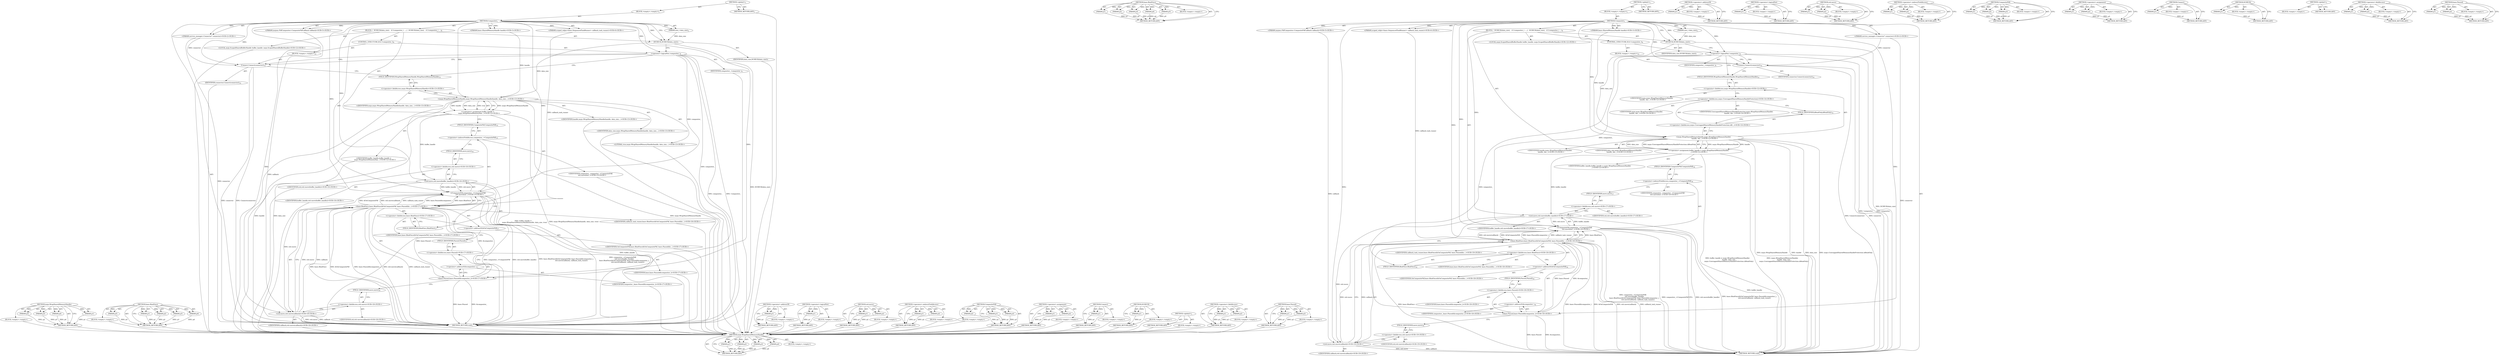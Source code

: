 digraph "base.Passed" {
vulnerable_108 [label=<(METHOD,mojo.WrapSharedMemoryHandle)>];
vulnerable_109 [label=<(PARAM,p1)>];
vulnerable_110 [label=<(PARAM,p2)>];
vulnerable_111 [label=<(PARAM,p3)>];
vulnerable_112 [label=<(PARAM,p4)>];
vulnerable_113 [label=<(BLOCK,&lt;empty&gt;,&lt;empty&gt;)>];
vulnerable_114 [label=<(METHOD_RETURN,ANY)>];
vulnerable_136 [label=<(METHOD,base.BindOnce)>];
vulnerable_137 [label=<(PARAM,p1)>];
vulnerable_138 [label=<(PARAM,p2)>];
vulnerable_139 [label=<(PARAM,p3)>];
vulnerable_140 [label=<(PARAM,p4)>];
vulnerable_141 [label=<(PARAM,p5)>];
vulnerable_142 [label=<(BLOCK,&lt;empty&gt;,&lt;empty&gt;)>];
vulnerable_143 [label=<(METHOD_RETURN,ANY)>];
vulnerable_6 [label=<(METHOD,&lt;global&gt;)<SUB>1</SUB>>];
vulnerable_7 [label=<(BLOCK,&lt;empty&gt;,&lt;empty&gt;)<SUB>1</SUB>>];
vulnerable_8 [label=<(METHOD,Composite)<SUB>1</SUB>>];
vulnerable_9 [label="<(PARAM,service_manager::Connector* connector)<SUB>2</SUB>>"];
vulnerable_10 [label="<(PARAM,base::SharedMemoryHandle handle)<SUB>3</SUB>>"];
vulnerable_11 [label=<(PARAM,size_t data_size)<SUB>4</SUB>>];
vulnerable_12 [label="<(PARAM,mojom::PdfCompositor::CompositePdfCallback callback)<SUB>5</SUB>>"];
vulnerable_13 [label="<(PARAM,scoped_refptr&lt;base::SequencedTaskRunner&gt; callback_task_runner)<SUB>6</SUB>>"];
vulnerable_14 [label=<(BLOCK,{
  DCHECK(data_size);

   if (!compositor_)
  ...,{
  DCHECK(data_size);

   if (!compositor_)
  ...)<SUB>6</SUB>>];
vulnerable_15 [label=<(DCHECK,DCHECK(data_size))<SUB>7</SUB>>];
vulnerable_16 [label=<(IDENTIFIER,data_size,DCHECK(data_size))<SUB>7</SUB>>];
vulnerable_17 [label=<(CONTROL_STRUCTURE,IF,if (!compositor_))<SUB>9</SUB>>];
vulnerable_18 [label=<(&lt;operator&gt;.logicalNot,!compositor_)<SUB>9</SUB>>];
vulnerable_19 [label=<(IDENTIFIER,compositor_,!compositor_)<SUB>9</SUB>>];
vulnerable_20 [label=<(BLOCK,&lt;empty&gt;,&lt;empty&gt;)<SUB>10</SUB>>];
vulnerable_21 [label=<(Connect,Connect(connector))<SUB>10</SUB>>];
vulnerable_22 [label=<(IDENTIFIER,connector,Connect(connector))<SUB>10</SUB>>];
vulnerable_23 [label="<(LOCAL,mojo.ScopedSharedBufferHandle buffer_handle: mojo.ScopedSharedBufferHandle)<SUB>12</SUB>>"];
vulnerable_24 [label="<(&lt;operator&gt;.assignment,buffer_handle =
      mojo::WrapSharedMemoryHan...)<SUB>12</SUB>>"];
vulnerable_25 [label="<(IDENTIFIER,buffer_handle,buffer_handle =
      mojo::WrapSharedMemoryHan...)<SUB>12</SUB>>"];
vulnerable_26 [label="<(mojo.WrapSharedMemoryHandle,mojo::WrapSharedMemoryHandle(handle, data_size,...)<SUB>13</SUB>>"];
vulnerable_27 [label="<(&lt;operator&gt;.fieldAccess,mojo::WrapSharedMemoryHandle)<SUB>13</SUB>>"];
vulnerable_28 [label="<(IDENTIFIER,mojo,mojo::WrapSharedMemoryHandle(handle, data_size,...)<SUB>13</SUB>>"];
vulnerable_29 [label=<(FIELD_IDENTIFIER,WrapSharedMemoryHandle,WrapSharedMemoryHandle)<SUB>13</SUB>>];
vulnerable_30 [label="<(IDENTIFIER,handle,mojo::WrapSharedMemoryHandle(handle, data_size,...)<SUB>13</SUB>>"];
vulnerable_31 [label="<(IDENTIFIER,data_size,mojo::WrapSharedMemoryHandle(handle, data_size,...)<SUB>13</SUB>>"];
vulnerable_32 [label="<(LITERAL,true,mojo::WrapSharedMemoryHandle(handle, data_size,...)<SUB>13</SUB>>"];
vulnerable_33 [label="<(CompositePdf,compositor_-&gt;CompositePdf(
       std::move(buf...)<SUB>15</SUB>>"];
vulnerable_34 [label=<(&lt;operator&gt;.indirectFieldAccess,compositor_-&gt;CompositePdf)<SUB>15</SUB>>];
vulnerable_35 [label="<(IDENTIFIER,compositor_,compositor_-&gt;CompositePdf(
       std::move(buf...)<SUB>15</SUB>>"];
vulnerable_36 [label=<(FIELD_IDENTIFIER,CompositePdf,CompositePdf)<SUB>15</SUB>>];
vulnerable_37 [label="<(std.move,std::move(buffer_handle))<SUB>16</SUB>>"];
vulnerable_38 [label="<(&lt;operator&gt;.fieldAccess,std::move)<SUB>16</SUB>>"];
vulnerable_39 [label="<(IDENTIFIER,std,std::move(buffer_handle))<SUB>16</SUB>>"];
vulnerable_40 [label=<(FIELD_IDENTIFIER,move,move)<SUB>16</SUB>>];
vulnerable_41 [label="<(IDENTIFIER,buffer_handle,std::move(buffer_handle))<SUB>16</SUB>>"];
vulnerable_42 [label="<(base.BindOnce,base::BindOnce(&amp;OnCompositePdf, base::Passed(&amp;c...)<SUB>17</SUB>>"];
vulnerable_43 [label="<(&lt;operator&gt;.fieldAccess,base::BindOnce)<SUB>17</SUB>>"];
vulnerable_44 [label="<(IDENTIFIER,base,base::BindOnce(&amp;OnCompositePdf, base::Passed(&amp;c...)<SUB>17</SUB>>"];
vulnerable_45 [label=<(FIELD_IDENTIFIER,BindOnce,BindOnce)<SUB>17</SUB>>];
vulnerable_46 [label=<(&lt;operator&gt;.addressOf,&amp;OnCompositePdf)<SUB>17</SUB>>];
vulnerable_47 [label="<(IDENTIFIER,OnCompositePdf,base::BindOnce(&amp;OnCompositePdf, base::Passed(&amp;c...)<SUB>17</SUB>>"];
vulnerable_48 [label="<(base.Passed,base::Passed(&amp;compositor_))<SUB>17</SUB>>"];
vulnerable_49 [label="<(&lt;operator&gt;.fieldAccess,base::Passed)<SUB>17</SUB>>"];
vulnerable_50 [label="<(IDENTIFIER,base,base::Passed(&amp;compositor_))<SUB>17</SUB>>"];
vulnerable_51 [label=<(FIELD_IDENTIFIER,Passed,Passed)<SUB>17</SUB>>];
vulnerable_52 [label=<(&lt;operator&gt;.addressOf,&amp;compositor_)<SUB>17</SUB>>];
vulnerable_53 [label="<(IDENTIFIER,compositor_,base::Passed(&amp;compositor_))<SUB>17</SUB>>"];
vulnerable_54 [label="<(std.move,std::move(callback))<SUB>18</SUB>>"];
vulnerable_55 [label="<(&lt;operator&gt;.fieldAccess,std::move)<SUB>18</SUB>>"];
vulnerable_56 [label="<(IDENTIFIER,std,std::move(callback))<SUB>18</SUB>>"];
vulnerable_57 [label=<(FIELD_IDENTIFIER,move,move)<SUB>18</SUB>>];
vulnerable_58 [label="<(IDENTIFIER,callback,std::move(callback))<SUB>18</SUB>>"];
vulnerable_59 [label="<(IDENTIFIER,callback_task_runner,base::BindOnce(&amp;OnCompositePdf, base::Passed(&amp;c...)<SUB>18</SUB>>"];
vulnerable_60 [label=<(METHOD_RETURN,void)<SUB>1</SUB>>];
vulnerable_62 [label=<(METHOD_RETURN,ANY)<SUB>1</SUB>>];
vulnerable_144 [label=<(METHOD,&lt;operator&gt;.addressOf)>];
vulnerable_145 [label=<(PARAM,p1)>];
vulnerable_146 [label=<(BLOCK,&lt;empty&gt;,&lt;empty&gt;)>];
vulnerable_147 [label=<(METHOD_RETURN,ANY)>];
vulnerable_95 [label=<(METHOD,&lt;operator&gt;.logicalNot)>];
vulnerable_96 [label=<(PARAM,p1)>];
vulnerable_97 [label=<(BLOCK,&lt;empty&gt;,&lt;empty&gt;)>];
vulnerable_98 [label=<(METHOD_RETURN,ANY)>];
vulnerable_131 [label=<(METHOD,std.move)>];
vulnerable_132 [label=<(PARAM,p1)>];
vulnerable_133 [label=<(PARAM,p2)>];
vulnerable_134 [label=<(BLOCK,&lt;empty&gt;,&lt;empty&gt;)>];
vulnerable_135 [label=<(METHOD_RETURN,ANY)>];
vulnerable_126 [label=<(METHOD,&lt;operator&gt;.indirectFieldAccess)>];
vulnerable_127 [label=<(PARAM,p1)>];
vulnerable_128 [label=<(PARAM,p2)>];
vulnerable_129 [label=<(BLOCK,&lt;empty&gt;,&lt;empty&gt;)>];
vulnerable_130 [label=<(METHOD_RETURN,ANY)>];
vulnerable_120 [label=<(METHOD,CompositePdf)>];
vulnerable_121 [label=<(PARAM,p1)>];
vulnerable_122 [label=<(PARAM,p2)>];
vulnerable_123 [label=<(PARAM,p3)>];
vulnerable_124 [label=<(BLOCK,&lt;empty&gt;,&lt;empty&gt;)>];
vulnerable_125 [label=<(METHOD_RETURN,ANY)>];
vulnerable_103 [label=<(METHOD,&lt;operator&gt;.assignment)>];
vulnerable_104 [label=<(PARAM,p1)>];
vulnerable_105 [label=<(PARAM,p2)>];
vulnerable_106 [label=<(BLOCK,&lt;empty&gt;,&lt;empty&gt;)>];
vulnerable_107 [label=<(METHOD_RETURN,ANY)>];
vulnerable_99 [label=<(METHOD,Connect)>];
vulnerable_100 [label=<(PARAM,p1)>];
vulnerable_101 [label=<(BLOCK,&lt;empty&gt;,&lt;empty&gt;)>];
vulnerable_102 [label=<(METHOD_RETURN,ANY)>];
vulnerable_91 [label=<(METHOD,DCHECK)>];
vulnerable_92 [label=<(PARAM,p1)>];
vulnerable_93 [label=<(BLOCK,&lt;empty&gt;,&lt;empty&gt;)>];
vulnerable_94 [label=<(METHOD_RETURN,ANY)>];
vulnerable_85 [label=<(METHOD,&lt;global&gt;)<SUB>1</SUB>>];
vulnerable_86 [label=<(BLOCK,&lt;empty&gt;,&lt;empty&gt;)>];
vulnerable_87 [label=<(METHOD_RETURN,ANY)>];
vulnerable_115 [label=<(METHOD,&lt;operator&gt;.fieldAccess)>];
vulnerable_116 [label=<(PARAM,p1)>];
vulnerable_117 [label=<(PARAM,p2)>];
vulnerable_118 [label=<(BLOCK,&lt;empty&gt;,&lt;empty&gt;)>];
vulnerable_119 [label=<(METHOD_RETURN,ANY)>];
vulnerable_148 [label=<(METHOD,base.Passed)>];
vulnerable_149 [label=<(PARAM,p1)>];
vulnerable_150 [label=<(PARAM,p2)>];
vulnerable_151 [label=<(BLOCK,&lt;empty&gt;,&lt;empty&gt;)>];
vulnerable_152 [label=<(METHOD_RETURN,ANY)>];
fixed_112 [label=<(METHOD,mojo.WrapSharedMemoryHandle)>];
fixed_113 [label=<(PARAM,p1)>];
fixed_114 [label=<(PARAM,p2)>];
fixed_115 [label=<(PARAM,p3)>];
fixed_116 [label=<(PARAM,p4)>];
fixed_117 [label=<(BLOCK,&lt;empty&gt;,&lt;empty&gt;)>];
fixed_118 [label=<(METHOD_RETURN,ANY)>];
fixed_140 [label=<(METHOD,base.BindOnce)>];
fixed_141 [label=<(PARAM,p1)>];
fixed_142 [label=<(PARAM,p2)>];
fixed_143 [label=<(PARAM,p3)>];
fixed_144 [label=<(PARAM,p4)>];
fixed_145 [label=<(PARAM,p5)>];
fixed_146 [label=<(BLOCK,&lt;empty&gt;,&lt;empty&gt;)>];
fixed_147 [label=<(METHOD_RETURN,ANY)>];
fixed_6 [label=<(METHOD,&lt;global&gt;)<SUB>1</SUB>>];
fixed_7 [label=<(BLOCK,&lt;empty&gt;,&lt;empty&gt;)<SUB>1</SUB>>];
fixed_8 [label=<(METHOD,Composite)<SUB>1</SUB>>];
fixed_9 [label="<(PARAM,service_manager::Connector* connector)<SUB>2</SUB>>"];
fixed_10 [label="<(PARAM,base::SharedMemoryHandle handle)<SUB>3</SUB>>"];
fixed_11 [label=<(PARAM,size_t data_size)<SUB>4</SUB>>];
fixed_12 [label="<(PARAM,mojom::PdfCompositor::CompositePdfCallback callback)<SUB>5</SUB>>"];
fixed_13 [label="<(PARAM,scoped_refptr&lt;base::SequencedTaskRunner&gt; callback_task_runner)<SUB>6</SUB>>"];
fixed_14 [label=<(BLOCK,{
  DCHECK(data_size);

   if (!compositor_)
  ...,{
  DCHECK(data_size);

   if (!compositor_)
  ...)<SUB>6</SUB>>];
fixed_15 [label=<(DCHECK,DCHECK(data_size))<SUB>7</SUB>>];
fixed_16 [label=<(IDENTIFIER,data_size,DCHECK(data_size))<SUB>7</SUB>>];
fixed_17 [label=<(CONTROL_STRUCTURE,IF,if (!compositor_))<SUB>9</SUB>>];
fixed_18 [label=<(&lt;operator&gt;.logicalNot,!compositor_)<SUB>9</SUB>>];
fixed_19 [label=<(IDENTIFIER,compositor_,!compositor_)<SUB>9</SUB>>];
fixed_20 [label=<(BLOCK,&lt;empty&gt;,&lt;empty&gt;)<SUB>10</SUB>>];
fixed_21 [label=<(Connect,Connect(connector))<SUB>10</SUB>>];
fixed_22 [label=<(IDENTIFIER,connector,Connect(connector))<SUB>10</SUB>>];
fixed_23 [label="<(LOCAL,mojo.ScopedSharedBufferHandle buffer_handle: mojo.ScopedSharedBufferHandle)<SUB>12</SUB>>"];
fixed_24 [label="<(&lt;operator&gt;.assignment,buffer_handle = mojo::WrapSharedMemoryHandle(
 ...)<SUB>12</SUB>>"];
fixed_25 [label="<(IDENTIFIER,buffer_handle,buffer_handle = mojo::WrapSharedMemoryHandle(
 ...)<SUB>12</SUB>>"];
fixed_26 [label="<(mojo.WrapSharedMemoryHandle,mojo::WrapSharedMemoryHandle(
      handle, dat...)<SUB>12</SUB>>"];
fixed_27 [label="<(&lt;operator&gt;.fieldAccess,mojo::WrapSharedMemoryHandle)<SUB>12</SUB>>"];
fixed_28 [label="<(IDENTIFIER,mojo,mojo::WrapSharedMemoryHandle(
      handle, dat...)<SUB>12</SUB>>"];
fixed_29 [label=<(FIELD_IDENTIFIER,WrapSharedMemoryHandle,WrapSharedMemoryHandle)<SUB>12</SUB>>];
fixed_30 [label="<(IDENTIFIER,handle,mojo::WrapSharedMemoryHandle(
      handle, dat...)<SUB>13</SUB>>"];
fixed_31 [label="<(IDENTIFIER,data_size,mojo::WrapSharedMemoryHandle(
      handle, dat...)<SUB>13</SUB>>"];
fixed_32 [label="<(&lt;operator&gt;.fieldAccess,mojo::UnwrappedSharedMemoryHandleProtection::kR...)<SUB>14</SUB>>"];
fixed_33 [label="<(&lt;operator&gt;.fieldAccess,mojo::UnwrappedSharedMemoryHandleProtection)<SUB>14</SUB>>"];
fixed_34 [label="<(IDENTIFIER,mojo,mojo::WrapSharedMemoryHandle(
      handle, dat...)<SUB>14</SUB>>"];
fixed_35 [label="<(IDENTIFIER,UnwrappedSharedMemoryHandleProtection,mojo::WrapSharedMemoryHandle(
      handle, dat...)<SUB>14</SUB>>"];
fixed_36 [label=<(FIELD_IDENTIFIER,kReadOnly,kReadOnly)<SUB>14</SUB>>];
fixed_37 [label="<(CompositePdf,compositor_-&gt;CompositePdf(
       std::move(buf...)<SUB>16</SUB>>"];
fixed_38 [label=<(&lt;operator&gt;.indirectFieldAccess,compositor_-&gt;CompositePdf)<SUB>16</SUB>>];
fixed_39 [label="<(IDENTIFIER,compositor_,compositor_-&gt;CompositePdf(
       std::move(buf...)<SUB>16</SUB>>"];
fixed_40 [label=<(FIELD_IDENTIFIER,CompositePdf,CompositePdf)<SUB>16</SUB>>];
fixed_41 [label="<(std.move,std::move(buffer_handle))<SUB>17</SUB>>"];
fixed_42 [label="<(&lt;operator&gt;.fieldAccess,std::move)<SUB>17</SUB>>"];
fixed_43 [label="<(IDENTIFIER,std,std::move(buffer_handle))<SUB>17</SUB>>"];
fixed_44 [label=<(FIELD_IDENTIFIER,move,move)<SUB>17</SUB>>];
fixed_45 [label="<(IDENTIFIER,buffer_handle,std::move(buffer_handle))<SUB>17</SUB>>"];
fixed_46 [label="<(base.BindOnce,base::BindOnce(&amp;OnCompositePdf, base::Passed(&amp;c...)<SUB>18</SUB>>"];
fixed_47 [label="<(&lt;operator&gt;.fieldAccess,base::BindOnce)<SUB>18</SUB>>"];
fixed_48 [label="<(IDENTIFIER,base,base::BindOnce(&amp;OnCompositePdf, base::Passed(&amp;c...)<SUB>18</SUB>>"];
fixed_49 [label=<(FIELD_IDENTIFIER,BindOnce,BindOnce)<SUB>18</SUB>>];
fixed_50 [label=<(&lt;operator&gt;.addressOf,&amp;OnCompositePdf)<SUB>18</SUB>>];
fixed_51 [label="<(IDENTIFIER,OnCompositePdf,base::BindOnce(&amp;OnCompositePdf, base::Passed(&amp;c...)<SUB>18</SUB>>"];
fixed_52 [label="<(base.Passed,base::Passed(&amp;compositor_))<SUB>18</SUB>>"];
fixed_53 [label="<(&lt;operator&gt;.fieldAccess,base::Passed)<SUB>18</SUB>>"];
fixed_54 [label="<(IDENTIFIER,base,base::Passed(&amp;compositor_))<SUB>18</SUB>>"];
fixed_55 [label=<(FIELD_IDENTIFIER,Passed,Passed)<SUB>18</SUB>>];
fixed_56 [label=<(&lt;operator&gt;.addressOf,&amp;compositor_)<SUB>18</SUB>>];
fixed_57 [label="<(IDENTIFIER,compositor_,base::Passed(&amp;compositor_))<SUB>18</SUB>>"];
fixed_58 [label="<(std.move,std::move(callback))<SUB>19</SUB>>"];
fixed_59 [label="<(&lt;operator&gt;.fieldAccess,std::move)<SUB>19</SUB>>"];
fixed_60 [label="<(IDENTIFIER,std,std::move(callback))<SUB>19</SUB>>"];
fixed_61 [label=<(FIELD_IDENTIFIER,move,move)<SUB>19</SUB>>];
fixed_62 [label="<(IDENTIFIER,callback,std::move(callback))<SUB>19</SUB>>"];
fixed_63 [label="<(IDENTIFIER,callback_task_runner,base::BindOnce(&amp;OnCompositePdf, base::Passed(&amp;c...)<SUB>19</SUB>>"];
fixed_64 [label=<(METHOD_RETURN,void)<SUB>1</SUB>>];
fixed_66 [label=<(METHOD_RETURN,ANY)<SUB>1</SUB>>];
fixed_148 [label=<(METHOD,&lt;operator&gt;.addressOf)>];
fixed_149 [label=<(PARAM,p1)>];
fixed_150 [label=<(BLOCK,&lt;empty&gt;,&lt;empty&gt;)>];
fixed_151 [label=<(METHOD_RETURN,ANY)>];
fixed_99 [label=<(METHOD,&lt;operator&gt;.logicalNot)>];
fixed_100 [label=<(PARAM,p1)>];
fixed_101 [label=<(BLOCK,&lt;empty&gt;,&lt;empty&gt;)>];
fixed_102 [label=<(METHOD_RETURN,ANY)>];
fixed_135 [label=<(METHOD,std.move)>];
fixed_136 [label=<(PARAM,p1)>];
fixed_137 [label=<(PARAM,p2)>];
fixed_138 [label=<(BLOCK,&lt;empty&gt;,&lt;empty&gt;)>];
fixed_139 [label=<(METHOD_RETURN,ANY)>];
fixed_130 [label=<(METHOD,&lt;operator&gt;.indirectFieldAccess)>];
fixed_131 [label=<(PARAM,p1)>];
fixed_132 [label=<(PARAM,p2)>];
fixed_133 [label=<(BLOCK,&lt;empty&gt;,&lt;empty&gt;)>];
fixed_134 [label=<(METHOD_RETURN,ANY)>];
fixed_124 [label=<(METHOD,CompositePdf)>];
fixed_125 [label=<(PARAM,p1)>];
fixed_126 [label=<(PARAM,p2)>];
fixed_127 [label=<(PARAM,p3)>];
fixed_128 [label=<(BLOCK,&lt;empty&gt;,&lt;empty&gt;)>];
fixed_129 [label=<(METHOD_RETURN,ANY)>];
fixed_107 [label=<(METHOD,&lt;operator&gt;.assignment)>];
fixed_108 [label=<(PARAM,p1)>];
fixed_109 [label=<(PARAM,p2)>];
fixed_110 [label=<(BLOCK,&lt;empty&gt;,&lt;empty&gt;)>];
fixed_111 [label=<(METHOD_RETURN,ANY)>];
fixed_103 [label=<(METHOD,Connect)>];
fixed_104 [label=<(PARAM,p1)>];
fixed_105 [label=<(BLOCK,&lt;empty&gt;,&lt;empty&gt;)>];
fixed_106 [label=<(METHOD_RETURN,ANY)>];
fixed_95 [label=<(METHOD,DCHECK)>];
fixed_96 [label=<(PARAM,p1)>];
fixed_97 [label=<(BLOCK,&lt;empty&gt;,&lt;empty&gt;)>];
fixed_98 [label=<(METHOD_RETURN,ANY)>];
fixed_89 [label=<(METHOD,&lt;global&gt;)<SUB>1</SUB>>];
fixed_90 [label=<(BLOCK,&lt;empty&gt;,&lt;empty&gt;)>];
fixed_91 [label=<(METHOD_RETURN,ANY)>];
fixed_119 [label=<(METHOD,&lt;operator&gt;.fieldAccess)>];
fixed_120 [label=<(PARAM,p1)>];
fixed_121 [label=<(PARAM,p2)>];
fixed_122 [label=<(BLOCK,&lt;empty&gt;,&lt;empty&gt;)>];
fixed_123 [label=<(METHOD_RETURN,ANY)>];
fixed_152 [label=<(METHOD,base.Passed)>];
fixed_153 [label=<(PARAM,p1)>];
fixed_154 [label=<(PARAM,p2)>];
fixed_155 [label=<(BLOCK,&lt;empty&gt;,&lt;empty&gt;)>];
fixed_156 [label=<(METHOD_RETURN,ANY)>];
vulnerable_108 -> vulnerable_109  [key=0, label="AST: "];
vulnerable_108 -> vulnerable_109  [key=1, label="DDG: "];
vulnerable_108 -> vulnerable_113  [key=0, label="AST: "];
vulnerable_108 -> vulnerable_110  [key=0, label="AST: "];
vulnerable_108 -> vulnerable_110  [key=1, label="DDG: "];
vulnerable_108 -> vulnerable_114  [key=0, label="AST: "];
vulnerable_108 -> vulnerable_114  [key=1, label="CFG: "];
vulnerable_108 -> vulnerable_111  [key=0, label="AST: "];
vulnerable_108 -> vulnerable_111  [key=1, label="DDG: "];
vulnerable_108 -> vulnerable_112  [key=0, label="AST: "];
vulnerable_108 -> vulnerable_112  [key=1, label="DDG: "];
vulnerable_109 -> vulnerable_114  [key=0, label="DDG: p1"];
vulnerable_110 -> vulnerable_114  [key=0, label="DDG: p2"];
vulnerable_111 -> vulnerable_114  [key=0, label="DDG: p3"];
vulnerable_112 -> vulnerable_114  [key=0, label="DDG: p4"];
vulnerable_113 -> fixed_112  [key=0];
vulnerable_114 -> fixed_112  [key=0];
vulnerable_136 -> vulnerable_137  [key=0, label="AST: "];
vulnerable_136 -> vulnerable_137  [key=1, label="DDG: "];
vulnerable_136 -> vulnerable_142  [key=0, label="AST: "];
vulnerable_136 -> vulnerable_138  [key=0, label="AST: "];
vulnerable_136 -> vulnerable_138  [key=1, label="DDG: "];
vulnerable_136 -> vulnerable_143  [key=0, label="AST: "];
vulnerable_136 -> vulnerable_143  [key=1, label="CFG: "];
vulnerable_136 -> vulnerable_139  [key=0, label="AST: "];
vulnerable_136 -> vulnerable_139  [key=1, label="DDG: "];
vulnerable_136 -> vulnerable_140  [key=0, label="AST: "];
vulnerable_136 -> vulnerable_140  [key=1, label="DDG: "];
vulnerable_136 -> vulnerable_141  [key=0, label="AST: "];
vulnerable_136 -> vulnerable_141  [key=1, label="DDG: "];
vulnerable_137 -> vulnerable_143  [key=0, label="DDG: p1"];
vulnerable_138 -> vulnerable_143  [key=0, label="DDG: p2"];
vulnerable_139 -> vulnerable_143  [key=0, label="DDG: p3"];
vulnerable_140 -> vulnerable_143  [key=0, label="DDG: p4"];
vulnerable_141 -> vulnerable_143  [key=0, label="DDG: p5"];
vulnerable_142 -> fixed_112  [key=0];
vulnerable_143 -> fixed_112  [key=0];
vulnerable_6 -> vulnerable_7  [key=0, label="AST: "];
vulnerable_6 -> vulnerable_62  [key=0, label="AST: "];
vulnerable_6 -> vulnerable_62  [key=1, label="CFG: "];
vulnerable_7 -> vulnerable_8  [key=0, label="AST: "];
vulnerable_8 -> vulnerable_9  [key=0, label="AST: "];
vulnerable_8 -> vulnerable_9  [key=1, label="DDG: "];
vulnerable_8 -> vulnerable_10  [key=0, label="AST: "];
vulnerable_8 -> vulnerable_10  [key=1, label="DDG: "];
vulnerable_8 -> vulnerable_11  [key=0, label="AST: "];
vulnerable_8 -> vulnerable_11  [key=1, label="DDG: "];
vulnerable_8 -> vulnerable_12  [key=0, label="AST: "];
vulnerable_8 -> vulnerable_12  [key=1, label="DDG: "];
vulnerable_8 -> vulnerable_13  [key=0, label="AST: "];
vulnerable_8 -> vulnerable_13  [key=1, label="DDG: "];
vulnerable_8 -> vulnerable_14  [key=0, label="AST: "];
vulnerable_8 -> vulnerable_60  [key=0, label="AST: "];
vulnerable_8 -> vulnerable_15  [key=0, label="CFG: "];
vulnerable_8 -> vulnerable_15  [key=1, label="DDG: "];
vulnerable_8 -> vulnerable_33  [key=0, label="DDG: "];
vulnerable_8 -> vulnerable_18  [key=0, label="DDG: "];
vulnerable_8 -> vulnerable_26  [key=0, label="DDG: "];
vulnerable_8 -> vulnerable_37  [key=0, label="DDG: "];
vulnerable_8 -> vulnerable_42  [key=0, label="DDG: "];
vulnerable_8 -> vulnerable_21  [key=0, label="DDG: "];
vulnerable_8 -> vulnerable_48  [key=0, label="DDG: "];
vulnerable_8 -> vulnerable_54  [key=0, label="DDG: "];
vulnerable_9 -> vulnerable_60  [key=0, label="DDG: connector"];
vulnerable_9 -> vulnerable_21  [key=0, label="DDG: connector"];
vulnerable_10 -> vulnerable_26  [key=0, label="DDG: handle"];
vulnerable_11 -> vulnerable_15  [key=0, label="DDG: data_size"];
vulnerable_12 -> vulnerable_54  [key=0, label="DDG: callback"];
vulnerable_13 -> vulnerable_42  [key=0, label="DDG: callback_task_runner"];
vulnerable_14 -> vulnerable_15  [key=0, label="AST: "];
vulnerable_14 -> vulnerable_17  [key=0, label="AST: "];
vulnerable_14 -> vulnerable_23  [key=0, label="AST: "];
vulnerable_14 -> vulnerable_24  [key=0, label="AST: "];
vulnerable_14 -> vulnerable_33  [key=0, label="AST: "];
vulnerable_15 -> vulnerable_16  [key=0, label="AST: "];
vulnerable_15 -> vulnerable_18  [key=0, label="CFG: "];
vulnerable_15 -> vulnerable_60  [key=0, label="DDG: DCHECK(data_size)"];
vulnerable_15 -> vulnerable_26  [key=0, label="DDG: data_size"];
vulnerable_16 -> fixed_112  [key=0];
vulnerable_17 -> vulnerable_18  [key=0, label="AST: "];
vulnerable_17 -> vulnerable_20  [key=0, label="AST: "];
vulnerable_18 -> vulnerable_19  [key=0, label="AST: "];
vulnerable_18 -> vulnerable_21  [key=0, label="CFG: "];
vulnerable_18 -> vulnerable_21  [key=1, label="CDG: "];
vulnerable_18 -> vulnerable_29  [key=0, label="CFG: "];
vulnerable_18 -> vulnerable_60  [key=0, label="DDG: compositor_"];
vulnerable_18 -> vulnerable_60  [key=1, label="DDG: !compositor_"];
vulnerable_18 -> vulnerable_33  [key=0, label="DDG: compositor_"];
vulnerable_18 -> vulnerable_48  [key=0, label="DDG: compositor_"];
vulnerable_19 -> fixed_112  [key=0];
vulnerable_20 -> vulnerable_21  [key=0, label="AST: "];
vulnerable_21 -> vulnerable_22  [key=0, label="AST: "];
vulnerable_21 -> vulnerable_29  [key=0, label="CFG: "];
vulnerable_21 -> vulnerable_60  [key=0, label="DDG: connector"];
vulnerable_21 -> vulnerable_60  [key=1, label="DDG: Connect(connector)"];
vulnerable_22 -> fixed_112  [key=0];
vulnerable_23 -> fixed_112  [key=0];
vulnerable_24 -> vulnerable_25  [key=0, label="AST: "];
vulnerable_24 -> vulnerable_26  [key=0, label="AST: "];
vulnerable_24 -> vulnerable_36  [key=0, label="CFG: "];
vulnerable_24 -> vulnerable_60  [key=0, label="DDG: mojo::WrapSharedMemoryHandle(handle, data_size, true)"];
vulnerable_24 -> vulnerable_60  [key=1, label="DDG: buffer_handle =
      mojo::WrapSharedMemoryHandle(handle, data_size, true)"];
vulnerable_24 -> vulnerable_37  [key=0, label="DDG: buffer_handle"];
vulnerable_25 -> fixed_112  [key=0];
vulnerable_26 -> vulnerable_27  [key=0, label="AST: "];
vulnerable_26 -> vulnerable_30  [key=0, label="AST: "];
vulnerable_26 -> vulnerable_31  [key=0, label="AST: "];
vulnerable_26 -> vulnerable_32  [key=0, label="AST: "];
vulnerable_26 -> vulnerable_24  [key=0, label="CFG: "];
vulnerable_26 -> vulnerable_24  [key=1, label="DDG: mojo::WrapSharedMemoryHandle"];
vulnerable_26 -> vulnerable_24  [key=2, label="DDG: handle"];
vulnerable_26 -> vulnerable_24  [key=3, label="DDG: data_size"];
vulnerable_26 -> vulnerable_24  [key=4, label="DDG: true"];
vulnerable_26 -> vulnerable_60  [key=0, label="DDG: mojo::WrapSharedMemoryHandle"];
vulnerable_26 -> vulnerable_60  [key=1, label="DDG: handle"];
vulnerable_26 -> vulnerable_60  [key=2, label="DDG: data_size"];
vulnerable_27 -> vulnerable_28  [key=0, label="AST: "];
vulnerable_27 -> vulnerable_29  [key=0, label="AST: "];
vulnerable_27 -> vulnerable_26  [key=0, label="CFG: "];
vulnerable_28 -> fixed_112  [key=0];
vulnerable_29 -> vulnerable_27  [key=0, label="CFG: "];
vulnerable_30 -> fixed_112  [key=0];
vulnerable_31 -> fixed_112  [key=0];
vulnerable_32 -> fixed_112  [key=0];
vulnerable_33 -> vulnerable_34  [key=0, label="AST: "];
vulnerable_33 -> vulnerable_37  [key=0, label="AST: "];
vulnerable_33 -> vulnerable_42  [key=0, label="AST: "];
vulnerable_33 -> vulnerable_60  [key=0, label="CFG: "];
vulnerable_33 -> vulnerable_60  [key=1, label="DDG: compositor_-&gt;CompositePdf"];
vulnerable_33 -> vulnerable_60  [key=2, label="DDG: std::move(buffer_handle)"];
vulnerable_33 -> vulnerable_60  [key=3, label="DDG: base::BindOnce(&amp;OnCompositePdf, base::Passed(&amp;compositor_),
                     std::move(callback), callback_task_runner)"];
vulnerable_33 -> vulnerable_60  [key=4, label="DDG: compositor_-&gt;CompositePdf(
       std::move(buffer_handle),
      base::BindOnce(&amp;OnCompositePdf, base::Passed(&amp;compositor_),
                     std::move(callback), callback_task_runner))"];
vulnerable_34 -> vulnerable_35  [key=0, label="AST: "];
vulnerable_34 -> vulnerable_36  [key=0, label="AST: "];
vulnerable_34 -> vulnerable_40  [key=0, label="CFG: "];
vulnerable_35 -> fixed_112  [key=0];
vulnerable_36 -> vulnerable_34  [key=0, label="CFG: "];
vulnerable_37 -> vulnerable_38  [key=0, label="AST: "];
vulnerable_37 -> vulnerable_41  [key=0, label="AST: "];
vulnerable_37 -> vulnerable_45  [key=0, label="CFG: "];
vulnerable_37 -> vulnerable_60  [key=0, label="DDG: buffer_handle"];
vulnerable_37 -> vulnerable_33  [key=0, label="DDG: std::move"];
vulnerable_37 -> vulnerable_33  [key=1, label="DDG: buffer_handle"];
vulnerable_37 -> vulnerable_54  [key=0, label="DDG: std::move"];
vulnerable_38 -> vulnerable_39  [key=0, label="AST: "];
vulnerable_38 -> vulnerable_40  [key=0, label="AST: "];
vulnerable_38 -> vulnerable_37  [key=0, label="CFG: "];
vulnerable_39 -> fixed_112  [key=0];
vulnerable_40 -> vulnerable_38  [key=0, label="CFG: "];
vulnerable_41 -> fixed_112  [key=0];
vulnerable_42 -> vulnerable_43  [key=0, label="AST: "];
vulnerable_42 -> vulnerable_46  [key=0, label="AST: "];
vulnerable_42 -> vulnerable_48  [key=0, label="AST: "];
vulnerable_42 -> vulnerable_54  [key=0, label="AST: "];
vulnerable_42 -> vulnerable_59  [key=0, label="AST: "];
vulnerable_42 -> vulnerable_33  [key=0, label="CFG: "];
vulnerable_42 -> vulnerable_33  [key=1, label="DDG: &amp;OnCompositePdf"];
vulnerable_42 -> vulnerable_33  [key=2, label="DDG: std::move(callback)"];
vulnerable_42 -> vulnerable_33  [key=3, label="DDG: callback_task_runner"];
vulnerable_42 -> vulnerable_33  [key=4, label="DDG: base::Passed(&amp;compositor_)"];
vulnerable_42 -> vulnerable_33  [key=5, label="DDG: base::BindOnce"];
vulnerable_42 -> vulnerable_60  [key=0, label="DDG: base::BindOnce"];
vulnerable_42 -> vulnerable_60  [key=1, label="DDG: &amp;OnCompositePdf"];
vulnerable_42 -> vulnerable_60  [key=2, label="DDG: base::Passed(&amp;compositor_)"];
vulnerable_42 -> vulnerable_60  [key=3, label="DDG: std::move(callback)"];
vulnerable_42 -> vulnerable_60  [key=4, label="DDG: callback_task_runner"];
vulnerable_43 -> vulnerable_44  [key=0, label="AST: "];
vulnerable_43 -> vulnerable_45  [key=0, label="AST: "];
vulnerable_43 -> vulnerable_46  [key=0, label="CFG: "];
vulnerable_44 -> fixed_112  [key=0];
vulnerable_45 -> vulnerable_43  [key=0, label="CFG: "];
vulnerable_46 -> vulnerable_47  [key=0, label="AST: "];
vulnerable_46 -> vulnerable_51  [key=0, label="CFG: "];
vulnerable_47 -> fixed_112  [key=0];
vulnerable_48 -> vulnerable_49  [key=0, label="AST: "];
vulnerable_48 -> vulnerable_52  [key=0, label="AST: "];
vulnerable_48 -> vulnerable_57  [key=0, label="CFG: "];
vulnerable_48 -> vulnerable_60  [key=0, label="DDG: base::Passed"];
vulnerable_48 -> vulnerable_60  [key=1, label="DDG: &amp;compositor_"];
vulnerable_48 -> vulnerable_42  [key=0, label="DDG: base::Passed"];
vulnerable_48 -> vulnerable_42  [key=1, label="DDG: &amp;compositor_"];
vulnerable_49 -> vulnerable_50  [key=0, label="AST: "];
vulnerable_49 -> vulnerable_51  [key=0, label="AST: "];
vulnerable_49 -> vulnerable_52  [key=0, label="CFG: "];
vulnerable_50 -> fixed_112  [key=0];
vulnerable_51 -> vulnerable_49  [key=0, label="CFG: "];
vulnerable_52 -> vulnerable_53  [key=0, label="AST: "];
vulnerable_52 -> vulnerable_48  [key=0, label="CFG: "];
vulnerable_53 -> fixed_112  [key=0];
vulnerable_54 -> vulnerable_55  [key=0, label="AST: "];
vulnerable_54 -> vulnerable_58  [key=0, label="AST: "];
vulnerable_54 -> vulnerable_42  [key=0, label="CFG: "];
vulnerable_54 -> vulnerable_42  [key=1, label="DDG: std::move"];
vulnerable_54 -> vulnerable_42  [key=2, label="DDG: callback"];
vulnerable_54 -> vulnerable_60  [key=0, label="DDG: std::move"];
vulnerable_54 -> vulnerable_60  [key=1, label="DDG: callback"];
vulnerable_55 -> vulnerable_56  [key=0, label="AST: "];
vulnerable_55 -> vulnerable_57  [key=0, label="AST: "];
vulnerable_55 -> vulnerable_54  [key=0, label="CFG: "];
vulnerable_56 -> fixed_112  [key=0];
vulnerable_57 -> vulnerable_55  [key=0, label="CFG: "];
vulnerable_58 -> fixed_112  [key=0];
vulnerable_59 -> fixed_112  [key=0];
vulnerable_60 -> fixed_112  [key=0];
vulnerable_62 -> fixed_112  [key=0];
vulnerable_144 -> vulnerable_145  [key=0, label="AST: "];
vulnerable_144 -> vulnerable_145  [key=1, label="DDG: "];
vulnerable_144 -> vulnerable_146  [key=0, label="AST: "];
vulnerable_144 -> vulnerable_147  [key=0, label="AST: "];
vulnerable_144 -> vulnerable_147  [key=1, label="CFG: "];
vulnerable_145 -> vulnerable_147  [key=0, label="DDG: p1"];
vulnerable_146 -> fixed_112  [key=0];
vulnerable_147 -> fixed_112  [key=0];
vulnerable_95 -> vulnerable_96  [key=0, label="AST: "];
vulnerable_95 -> vulnerable_96  [key=1, label="DDG: "];
vulnerable_95 -> vulnerable_97  [key=0, label="AST: "];
vulnerable_95 -> vulnerable_98  [key=0, label="AST: "];
vulnerable_95 -> vulnerable_98  [key=1, label="CFG: "];
vulnerable_96 -> vulnerable_98  [key=0, label="DDG: p1"];
vulnerable_97 -> fixed_112  [key=0];
vulnerable_98 -> fixed_112  [key=0];
vulnerable_131 -> vulnerable_132  [key=0, label="AST: "];
vulnerable_131 -> vulnerable_132  [key=1, label="DDG: "];
vulnerable_131 -> vulnerable_134  [key=0, label="AST: "];
vulnerable_131 -> vulnerable_133  [key=0, label="AST: "];
vulnerable_131 -> vulnerable_133  [key=1, label="DDG: "];
vulnerable_131 -> vulnerable_135  [key=0, label="AST: "];
vulnerable_131 -> vulnerable_135  [key=1, label="CFG: "];
vulnerable_132 -> vulnerable_135  [key=0, label="DDG: p1"];
vulnerable_133 -> vulnerable_135  [key=0, label="DDG: p2"];
vulnerable_134 -> fixed_112  [key=0];
vulnerable_135 -> fixed_112  [key=0];
vulnerable_126 -> vulnerable_127  [key=0, label="AST: "];
vulnerable_126 -> vulnerable_127  [key=1, label="DDG: "];
vulnerable_126 -> vulnerable_129  [key=0, label="AST: "];
vulnerable_126 -> vulnerable_128  [key=0, label="AST: "];
vulnerable_126 -> vulnerable_128  [key=1, label="DDG: "];
vulnerable_126 -> vulnerable_130  [key=0, label="AST: "];
vulnerable_126 -> vulnerable_130  [key=1, label="CFG: "];
vulnerable_127 -> vulnerable_130  [key=0, label="DDG: p1"];
vulnerable_128 -> vulnerable_130  [key=0, label="DDG: p2"];
vulnerable_129 -> fixed_112  [key=0];
vulnerable_130 -> fixed_112  [key=0];
vulnerable_120 -> vulnerable_121  [key=0, label="AST: "];
vulnerable_120 -> vulnerable_121  [key=1, label="DDG: "];
vulnerable_120 -> vulnerable_124  [key=0, label="AST: "];
vulnerable_120 -> vulnerable_122  [key=0, label="AST: "];
vulnerable_120 -> vulnerable_122  [key=1, label="DDG: "];
vulnerable_120 -> vulnerable_125  [key=0, label="AST: "];
vulnerable_120 -> vulnerable_125  [key=1, label="CFG: "];
vulnerable_120 -> vulnerable_123  [key=0, label="AST: "];
vulnerable_120 -> vulnerable_123  [key=1, label="DDG: "];
vulnerable_121 -> vulnerable_125  [key=0, label="DDG: p1"];
vulnerable_122 -> vulnerable_125  [key=0, label="DDG: p2"];
vulnerable_123 -> vulnerable_125  [key=0, label="DDG: p3"];
vulnerable_124 -> fixed_112  [key=0];
vulnerable_125 -> fixed_112  [key=0];
vulnerable_103 -> vulnerable_104  [key=0, label="AST: "];
vulnerable_103 -> vulnerable_104  [key=1, label="DDG: "];
vulnerable_103 -> vulnerable_106  [key=0, label="AST: "];
vulnerable_103 -> vulnerable_105  [key=0, label="AST: "];
vulnerable_103 -> vulnerable_105  [key=1, label="DDG: "];
vulnerable_103 -> vulnerable_107  [key=0, label="AST: "];
vulnerable_103 -> vulnerable_107  [key=1, label="CFG: "];
vulnerable_104 -> vulnerable_107  [key=0, label="DDG: p1"];
vulnerable_105 -> vulnerable_107  [key=0, label="DDG: p2"];
vulnerable_106 -> fixed_112  [key=0];
vulnerable_107 -> fixed_112  [key=0];
vulnerable_99 -> vulnerable_100  [key=0, label="AST: "];
vulnerable_99 -> vulnerable_100  [key=1, label="DDG: "];
vulnerable_99 -> vulnerable_101  [key=0, label="AST: "];
vulnerable_99 -> vulnerable_102  [key=0, label="AST: "];
vulnerable_99 -> vulnerable_102  [key=1, label="CFG: "];
vulnerable_100 -> vulnerable_102  [key=0, label="DDG: p1"];
vulnerable_101 -> fixed_112  [key=0];
vulnerable_102 -> fixed_112  [key=0];
vulnerable_91 -> vulnerable_92  [key=0, label="AST: "];
vulnerable_91 -> vulnerable_92  [key=1, label="DDG: "];
vulnerable_91 -> vulnerable_93  [key=0, label="AST: "];
vulnerable_91 -> vulnerable_94  [key=0, label="AST: "];
vulnerable_91 -> vulnerable_94  [key=1, label="CFG: "];
vulnerable_92 -> vulnerable_94  [key=0, label="DDG: p1"];
vulnerable_93 -> fixed_112  [key=0];
vulnerable_94 -> fixed_112  [key=0];
vulnerable_85 -> vulnerable_86  [key=0, label="AST: "];
vulnerable_85 -> vulnerable_87  [key=0, label="AST: "];
vulnerable_85 -> vulnerable_87  [key=1, label="CFG: "];
vulnerable_86 -> fixed_112  [key=0];
vulnerable_87 -> fixed_112  [key=0];
vulnerable_115 -> vulnerable_116  [key=0, label="AST: "];
vulnerable_115 -> vulnerable_116  [key=1, label="DDG: "];
vulnerable_115 -> vulnerable_118  [key=0, label="AST: "];
vulnerable_115 -> vulnerable_117  [key=0, label="AST: "];
vulnerable_115 -> vulnerable_117  [key=1, label="DDG: "];
vulnerable_115 -> vulnerable_119  [key=0, label="AST: "];
vulnerable_115 -> vulnerable_119  [key=1, label="CFG: "];
vulnerable_116 -> vulnerable_119  [key=0, label="DDG: p1"];
vulnerable_117 -> vulnerable_119  [key=0, label="DDG: p2"];
vulnerable_118 -> fixed_112  [key=0];
vulnerable_119 -> fixed_112  [key=0];
vulnerable_148 -> vulnerable_149  [key=0, label="AST: "];
vulnerable_148 -> vulnerable_149  [key=1, label="DDG: "];
vulnerable_148 -> vulnerable_151  [key=0, label="AST: "];
vulnerable_148 -> vulnerable_150  [key=0, label="AST: "];
vulnerable_148 -> vulnerable_150  [key=1, label="DDG: "];
vulnerable_148 -> vulnerable_152  [key=0, label="AST: "];
vulnerable_148 -> vulnerable_152  [key=1, label="CFG: "];
vulnerable_149 -> vulnerable_152  [key=0, label="DDG: p1"];
vulnerable_150 -> vulnerable_152  [key=0, label="DDG: p2"];
vulnerable_151 -> fixed_112  [key=0];
vulnerable_152 -> fixed_112  [key=0];
fixed_112 -> fixed_113  [key=0, label="AST: "];
fixed_112 -> fixed_113  [key=1, label="DDG: "];
fixed_112 -> fixed_117  [key=0, label="AST: "];
fixed_112 -> fixed_114  [key=0, label="AST: "];
fixed_112 -> fixed_114  [key=1, label="DDG: "];
fixed_112 -> fixed_118  [key=0, label="AST: "];
fixed_112 -> fixed_118  [key=1, label="CFG: "];
fixed_112 -> fixed_115  [key=0, label="AST: "];
fixed_112 -> fixed_115  [key=1, label="DDG: "];
fixed_112 -> fixed_116  [key=0, label="AST: "];
fixed_112 -> fixed_116  [key=1, label="DDG: "];
fixed_113 -> fixed_118  [key=0, label="DDG: p1"];
fixed_114 -> fixed_118  [key=0, label="DDG: p2"];
fixed_115 -> fixed_118  [key=0, label="DDG: p3"];
fixed_116 -> fixed_118  [key=0, label="DDG: p4"];
fixed_140 -> fixed_141  [key=0, label="AST: "];
fixed_140 -> fixed_141  [key=1, label="DDG: "];
fixed_140 -> fixed_146  [key=0, label="AST: "];
fixed_140 -> fixed_142  [key=0, label="AST: "];
fixed_140 -> fixed_142  [key=1, label="DDG: "];
fixed_140 -> fixed_147  [key=0, label="AST: "];
fixed_140 -> fixed_147  [key=1, label="CFG: "];
fixed_140 -> fixed_143  [key=0, label="AST: "];
fixed_140 -> fixed_143  [key=1, label="DDG: "];
fixed_140 -> fixed_144  [key=0, label="AST: "];
fixed_140 -> fixed_144  [key=1, label="DDG: "];
fixed_140 -> fixed_145  [key=0, label="AST: "];
fixed_140 -> fixed_145  [key=1, label="DDG: "];
fixed_141 -> fixed_147  [key=0, label="DDG: p1"];
fixed_142 -> fixed_147  [key=0, label="DDG: p2"];
fixed_143 -> fixed_147  [key=0, label="DDG: p3"];
fixed_144 -> fixed_147  [key=0, label="DDG: p4"];
fixed_145 -> fixed_147  [key=0, label="DDG: p5"];
fixed_6 -> fixed_7  [key=0, label="AST: "];
fixed_6 -> fixed_66  [key=0, label="AST: "];
fixed_6 -> fixed_66  [key=1, label="CFG: "];
fixed_7 -> fixed_8  [key=0, label="AST: "];
fixed_8 -> fixed_9  [key=0, label="AST: "];
fixed_8 -> fixed_9  [key=1, label="DDG: "];
fixed_8 -> fixed_10  [key=0, label="AST: "];
fixed_8 -> fixed_10  [key=1, label="DDG: "];
fixed_8 -> fixed_11  [key=0, label="AST: "];
fixed_8 -> fixed_11  [key=1, label="DDG: "];
fixed_8 -> fixed_12  [key=0, label="AST: "];
fixed_8 -> fixed_12  [key=1, label="DDG: "];
fixed_8 -> fixed_13  [key=0, label="AST: "];
fixed_8 -> fixed_13  [key=1, label="DDG: "];
fixed_8 -> fixed_14  [key=0, label="AST: "];
fixed_8 -> fixed_64  [key=0, label="AST: "];
fixed_8 -> fixed_15  [key=0, label="CFG: "];
fixed_8 -> fixed_15  [key=1, label="DDG: "];
fixed_8 -> fixed_37  [key=0, label="DDG: "];
fixed_8 -> fixed_18  [key=0, label="DDG: "];
fixed_8 -> fixed_26  [key=0, label="DDG: "];
fixed_8 -> fixed_41  [key=0, label="DDG: "];
fixed_8 -> fixed_46  [key=0, label="DDG: "];
fixed_8 -> fixed_21  [key=0, label="DDG: "];
fixed_8 -> fixed_52  [key=0, label="DDG: "];
fixed_8 -> fixed_58  [key=0, label="DDG: "];
fixed_9 -> fixed_64  [key=0, label="DDG: connector"];
fixed_9 -> fixed_21  [key=0, label="DDG: connector"];
fixed_10 -> fixed_26  [key=0, label="DDG: handle"];
fixed_11 -> fixed_15  [key=0, label="DDG: data_size"];
fixed_12 -> fixed_58  [key=0, label="DDG: callback"];
fixed_13 -> fixed_46  [key=0, label="DDG: callback_task_runner"];
fixed_14 -> fixed_15  [key=0, label="AST: "];
fixed_14 -> fixed_17  [key=0, label="AST: "];
fixed_14 -> fixed_23  [key=0, label="AST: "];
fixed_14 -> fixed_24  [key=0, label="AST: "];
fixed_14 -> fixed_37  [key=0, label="AST: "];
fixed_15 -> fixed_16  [key=0, label="AST: "];
fixed_15 -> fixed_18  [key=0, label="CFG: "];
fixed_15 -> fixed_64  [key=0, label="DDG: DCHECK(data_size)"];
fixed_15 -> fixed_26  [key=0, label="DDG: data_size"];
fixed_17 -> fixed_18  [key=0, label="AST: "];
fixed_17 -> fixed_20  [key=0, label="AST: "];
fixed_18 -> fixed_19  [key=0, label="AST: "];
fixed_18 -> fixed_21  [key=0, label="CFG: "];
fixed_18 -> fixed_21  [key=1, label="CDG: "];
fixed_18 -> fixed_29  [key=0, label="CFG: "];
fixed_18 -> fixed_64  [key=0, label="DDG: compositor_"];
fixed_18 -> fixed_64  [key=1, label="DDG: !compositor_"];
fixed_18 -> fixed_37  [key=0, label="DDG: compositor_"];
fixed_18 -> fixed_52  [key=0, label="DDG: compositor_"];
fixed_20 -> fixed_21  [key=0, label="AST: "];
fixed_21 -> fixed_22  [key=0, label="AST: "];
fixed_21 -> fixed_29  [key=0, label="CFG: "];
fixed_21 -> fixed_64  [key=0, label="DDG: connector"];
fixed_21 -> fixed_64  [key=1, label="DDG: Connect(connector)"];
fixed_24 -> fixed_25  [key=0, label="AST: "];
fixed_24 -> fixed_26  [key=0, label="AST: "];
fixed_24 -> fixed_40  [key=0, label="CFG: "];
fixed_24 -> fixed_64  [key=0, label="DDG: mojo::WrapSharedMemoryHandle(
      handle, data_size,
      mojo::UnwrappedSharedMemoryHandleProtection::kReadOnly)"];
fixed_24 -> fixed_64  [key=1, label="DDG: buffer_handle = mojo::WrapSharedMemoryHandle(
      handle, data_size,
      mojo::UnwrappedSharedMemoryHandleProtection::kReadOnly)"];
fixed_24 -> fixed_41  [key=0, label="DDG: buffer_handle"];
fixed_26 -> fixed_27  [key=0, label="AST: "];
fixed_26 -> fixed_30  [key=0, label="AST: "];
fixed_26 -> fixed_31  [key=0, label="AST: "];
fixed_26 -> fixed_32  [key=0, label="AST: "];
fixed_26 -> fixed_24  [key=0, label="CFG: "];
fixed_26 -> fixed_24  [key=1, label="DDG: mojo::WrapSharedMemoryHandle"];
fixed_26 -> fixed_24  [key=2, label="DDG: handle"];
fixed_26 -> fixed_24  [key=3, label="DDG: data_size"];
fixed_26 -> fixed_24  [key=4, label="DDG: mojo::UnwrappedSharedMemoryHandleProtection::kReadOnly"];
fixed_26 -> fixed_64  [key=0, label="DDG: mojo::WrapSharedMemoryHandle"];
fixed_26 -> fixed_64  [key=1, label="DDG: handle"];
fixed_26 -> fixed_64  [key=2, label="DDG: data_size"];
fixed_26 -> fixed_64  [key=3, label="DDG: mojo::UnwrappedSharedMemoryHandleProtection::kReadOnly"];
fixed_27 -> fixed_28  [key=0, label="AST: "];
fixed_27 -> fixed_29  [key=0, label="AST: "];
fixed_27 -> fixed_33  [key=0, label="CFG: "];
fixed_29 -> fixed_27  [key=0, label="CFG: "];
fixed_32 -> fixed_33  [key=0, label="AST: "];
fixed_32 -> fixed_36  [key=0, label="AST: "];
fixed_32 -> fixed_26  [key=0, label="CFG: "];
fixed_33 -> fixed_34  [key=0, label="AST: "];
fixed_33 -> fixed_35  [key=0, label="AST: "];
fixed_33 -> fixed_36  [key=0, label="CFG: "];
fixed_36 -> fixed_32  [key=0, label="CFG: "];
fixed_37 -> fixed_38  [key=0, label="AST: "];
fixed_37 -> fixed_41  [key=0, label="AST: "];
fixed_37 -> fixed_46  [key=0, label="AST: "];
fixed_37 -> fixed_64  [key=0, label="CFG: "];
fixed_37 -> fixed_64  [key=1, label="DDG: compositor_-&gt;CompositePdf"];
fixed_37 -> fixed_64  [key=2, label="DDG: std::move(buffer_handle)"];
fixed_37 -> fixed_64  [key=3, label="DDG: base::BindOnce(&amp;OnCompositePdf, base::Passed(&amp;compositor_),
                     std::move(callback), callback_task_runner)"];
fixed_37 -> fixed_64  [key=4, label="DDG: compositor_-&gt;CompositePdf(
       std::move(buffer_handle),
      base::BindOnce(&amp;OnCompositePdf, base::Passed(&amp;compositor_),
                     std::move(callback), callback_task_runner))"];
fixed_38 -> fixed_39  [key=0, label="AST: "];
fixed_38 -> fixed_40  [key=0, label="AST: "];
fixed_38 -> fixed_44  [key=0, label="CFG: "];
fixed_40 -> fixed_38  [key=0, label="CFG: "];
fixed_41 -> fixed_42  [key=0, label="AST: "];
fixed_41 -> fixed_45  [key=0, label="AST: "];
fixed_41 -> fixed_49  [key=0, label="CFG: "];
fixed_41 -> fixed_64  [key=0, label="DDG: buffer_handle"];
fixed_41 -> fixed_37  [key=0, label="DDG: std::move"];
fixed_41 -> fixed_37  [key=1, label="DDG: buffer_handle"];
fixed_41 -> fixed_58  [key=0, label="DDG: std::move"];
fixed_42 -> fixed_43  [key=0, label="AST: "];
fixed_42 -> fixed_44  [key=0, label="AST: "];
fixed_42 -> fixed_41  [key=0, label="CFG: "];
fixed_44 -> fixed_42  [key=0, label="CFG: "];
fixed_46 -> fixed_47  [key=0, label="AST: "];
fixed_46 -> fixed_50  [key=0, label="AST: "];
fixed_46 -> fixed_52  [key=0, label="AST: "];
fixed_46 -> fixed_58  [key=0, label="AST: "];
fixed_46 -> fixed_63  [key=0, label="AST: "];
fixed_46 -> fixed_37  [key=0, label="CFG: "];
fixed_46 -> fixed_37  [key=1, label="DDG: base::BindOnce"];
fixed_46 -> fixed_37  [key=2, label="DDG: std::move(callback)"];
fixed_46 -> fixed_37  [key=3, label="DDG: &amp;OnCompositePdf"];
fixed_46 -> fixed_37  [key=4, label="DDG: base::Passed(&amp;compositor_)"];
fixed_46 -> fixed_37  [key=5, label="DDG: callback_task_runner"];
fixed_46 -> fixed_64  [key=0, label="DDG: base::BindOnce"];
fixed_46 -> fixed_64  [key=1, label="DDG: &amp;OnCompositePdf"];
fixed_46 -> fixed_64  [key=2, label="DDG: base::Passed(&amp;compositor_)"];
fixed_46 -> fixed_64  [key=3, label="DDG: std::move(callback)"];
fixed_46 -> fixed_64  [key=4, label="DDG: callback_task_runner"];
fixed_47 -> fixed_48  [key=0, label="AST: "];
fixed_47 -> fixed_49  [key=0, label="AST: "];
fixed_47 -> fixed_50  [key=0, label="CFG: "];
fixed_49 -> fixed_47  [key=0, label="CFG: "];
fixed_50 -> fixed_51  [key=0, label="AST: "];
fixed_50 -> fixed_55  [key=0, label="CFG: "];
fixed_52 -> fixed_53  [key=0, label="AST: "];
fixed_52 -> fixed_56  [key=0, label="AST: "];
fixed_52 -> fixed_61  [key=0, label="CFG: "];
fixed_52 -> fixed_64  [key=0, label="DDG: base::Passed"];
fixed_52 -> fixed_64  [key=1, label="DDG: &amp;compositor_"];
fixed_52 -> fixed_46  [key=0, label="DDG: base::Passed"];
fixed_52 -> fixed_46  [key=1, label="DDG: &amp;compositor_"];
fixed_53 -> fixed_54  [key=0, label="AST: "];
fixed_53 -> fixed_55  [key=0, label="AST: "];
fixed_53 -> fixed_56  [key=0, label="CFG: "];
fixed_55 -> fixed_53  [key=0, label="CFG: "];
fixed_56 -> fixed_57  [key=0, label="AST: "];
fixed_56 -> fixed_52  [key=0, label="CFG: "];
fixed_58 -> fixed_59  [key=0, label="AST: "];
fixed_58 -> fixed_62  [key=0, label="AST: "];
fixed_58 -> fixed_46  [key=0, label="CFG: "];
fixed_58 -> fixed_46  [key=1, label="DDG: std::move"];
fixed_58 -> fixed_46  [key=2, label="DDG: callback"];
fixed_58 -> fixed_64  [key=0, label="DDG: std::move"];
fixed_58 -> fixed_64  [key=1, label="DDG: callback"];
fixed_59 -> fixed_60  [key=0, label="AST: "];
fixed_59 -> fixed_61  [key=0, label="AST: "];
fixed_59 -> fixed_58  [key=0, label="CFG: "];
fixed_61 -> fixed_59  [key=0, label="CFG: "];
fixed_148 -> fixed_149  [key=0, label="AST: "];
fixed_148 -> fixed_149  [key=1, label="DDG: "];
fixed_148 -> fixed_150  [key=0, label="AST: "];
fixed_148 -> fixed_151  [key=0, label="AST: "];
fixed_148 -> fixed_151  [key=1, label="CFG: "];
fixed_149 -> fixed_151  [key=0, label="DDG: p1"];
fixed_99 -> fixed_100  [key=0, label="AST: "];
fixed_99 -> fixed_100  [key=1, label="DDG: "];
fixed_99 -> fixed_101  [key=0, label="AST: "];
fixed_99 -> fixed_102  [key=0, label="AST: "];
fixed_99 -> fixed_102  [key=1, label="CFG: "];
fixed_100 -> fixed_102  [key=0, label="DDG: p1"];
fixed_135 -> fixed_136  [key=0, label="AST: "];
fixed_135 -> fixed_136  [key=1, label="DDG: "];
fixed_135 -> fixed_138  [key=0, label="AST: "];
fixed_135 -> fixed_137  [key=0, label="AST: "];
fixed_135 -> fixed_137  [key=1, label="DDG: "];
fixed_135 -> fixed_139  [key=0, label="AST: "];
fixed_135 -> fixed_139  [key=1, label="CFG: "];
fixed_136 -> fixed_139  [key=0, label="DDG: p1"];
fixed_137 -> fixed_139  [key=0, label="DDG: p2"];
fixed_130 -> fixed_131  [key=0, label="AST: "];
fixed_130 -> fixed_131  [key=1, label="DDG: "];
fixed_130 -> fixed_133  [key=0, label="AST: "];
fixed_130 -> fixed_132  [key=0, label="AST: "];
fixed_130 -> fixed_132  [key=1, label="DDG: "];
fixed_130 -> fixed_134  [key=0, label="AST: "];
fixed_130 -> fixed_134  [key=1, label="CFG: "];
fixed_131 -> fixed_134  [key=0, label="DDG: p1"];
fixed_132 -> fixed_134  [key=0, label="DDG: p2"];
fixed_124 -> fixed_125  [key=0, label="AST: "];
fixed_124 -> fixed_125  [key=1, label="DDG: "];
fixed_124 -> fixed_128  [key=0, label="AST: "];
fixed_124 -> fixed_126  [key=0, label="AST: "];
fixed_124 -> fixed_126  [key=1, label="DDG: "];
fixed_124 -> fixed_129  [key=0, label="AST: "];
fixed_124 -> fixed_129  [key=1, label="CFG: "];
fixed_124 -> fixed_127  [key=0, label="AST: "];
fixed_124 -> fixed_127  [key=1, label="DDG: "];
fixed_125 -> fixed_129  [key=0, label="DDG: p1"];
fixed_126 -> fixed_129  [key=0, label="DDG: p2"];
fixed_127 -> fixed_129  [key=0, label="DDG: p3"];
fixed_107 -> fixed_108  [key=0, label="AST: "];
fixed_107 -> fixed_108  [key=1, label="DDG: "];
fixed_107 -> fixed_110  [key=0, label="AST: "];
fixed_107 -> fixed_109  [key=0, label="AST: "];
fixed_107 -> fixed_109  [key=1, label="DDG: "];
fixed_107 -> fixed_111  [key=0, label="AST: "];
fixed_107 -> fixed_111  [key=1, label="CFG: "];
fixed_108 -> fixed_111  [key=0, label="DDG: p1"];
fixed_109 -> fixed_111  [key=0, label="DDG: p2"];
fixed_103 -> fixed_104  [key=0, label="AST: "];
fixed_103 -> fixed_104  [key=1, label="DDG: "];
fixed_103 -> fixed_105  [key=0, label="AST: "];
fixed_103 -> fixed_106  [key=0, label="AST: "];
fixed_103 -> fixed_106  [key=1, label="CFG: "];
fixed_104 -> fixed_106  [key=0, label="DDG: p1"];
fixed_95 -> fixed_96  [key=0, label="AST: "];
fixed_95 -> fixed_96  [key=1, label="DDG: "];
fixed_95 -> fixed_97  [key=0, label="AST: "];
fixed_95 -> fixed_98  [key=0, label="AST: "];
fixed_95 -> fixed_98  [key=1, label="CFG: "];
fixed_96 -> fixed_98  [key=0, label="DDG: p1"];
fixed_89 -> fixed_90  [key=0, label="AST: "];
fixed_89 -> fixed_91  [key=0, label="AST: "];
fixed_89 -> fixed_91  [key=1, label="CFG: "];
fixed_119 -> fixed_120  [key=0, label="AST: "];
fixed_119 -> fixed_120  [key=1, label="DDG: "];
fixed_119 -> fixed_122  [key=0, label="AST: "];
fixed_119 -> fixed_121  [key=0, label="AST: "];
fixed_119 -> fixed_121  [key=1, label="DDG: "];
fixed_119 -> fixed_123  [key=0, label="AST: "];
fixed_119 -> fixed_123  [key=1, label="CFG: "];
fixed_120 -> fixed_123  [key=0, label="DDG: p1"];
fixed_121 -> fixed_123  [key=0, label="DDG: p2"];
fixed_152 -> fixed_153  [key=0, label="AST: "];
fixed_152 -> fixed_153  [key=1, label="DDG: "];
fixed_152 -> fixed_155  [key=0, label="AST: "];
fixed_152 -> fixed_154  [key=0, label="AST: "];
fixed_152 -> fixed_154  [key=1, label="DDG: "];
fixed_152 -> fixed_156  [key=0, label="AST: "];
fixed_152 -> fixed_156  [key=1, label="CFG: "];
fixed_153 -> fixed_156  [key=0, label="DDG: p1"];
fixed_154 -> fixed_156  [key=0, label="DDG: p2"];
}
